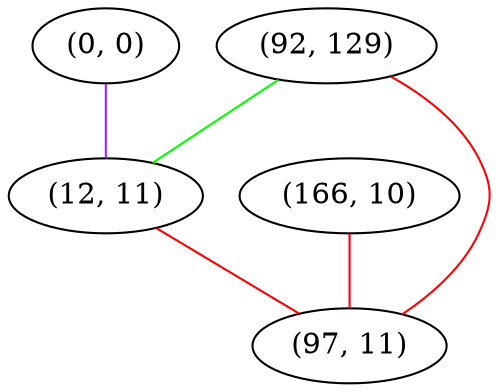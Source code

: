 graph "" {
"(0, 0)";
"(166, 10)";
"(92, 129)";
"(12, 11)";
"(97, 11)";
"(0, 0)" -- "(12, 11)"  [color=purple, key=0, weight=4];
"(166, 10)" -- "(97, 11)"  [color=red, key=0, weight=1];
"(92, 129)" -- "(97, 11)"  [color=red, key=0, weight=1];
"(92, 129)" -- "(12, 11)"  [color=green, key=0, weight=2];
"(12, 11)" -- "(97, 11)"  [color=red, key=0, weight=1];
}

